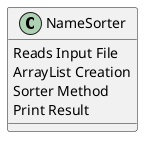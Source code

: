 @startuml
'https://plantuml.com/class-diagram

class NameSorter {
Reads Input File
ArrayList Creation
Sorter Method
Print Result
}

@enduml